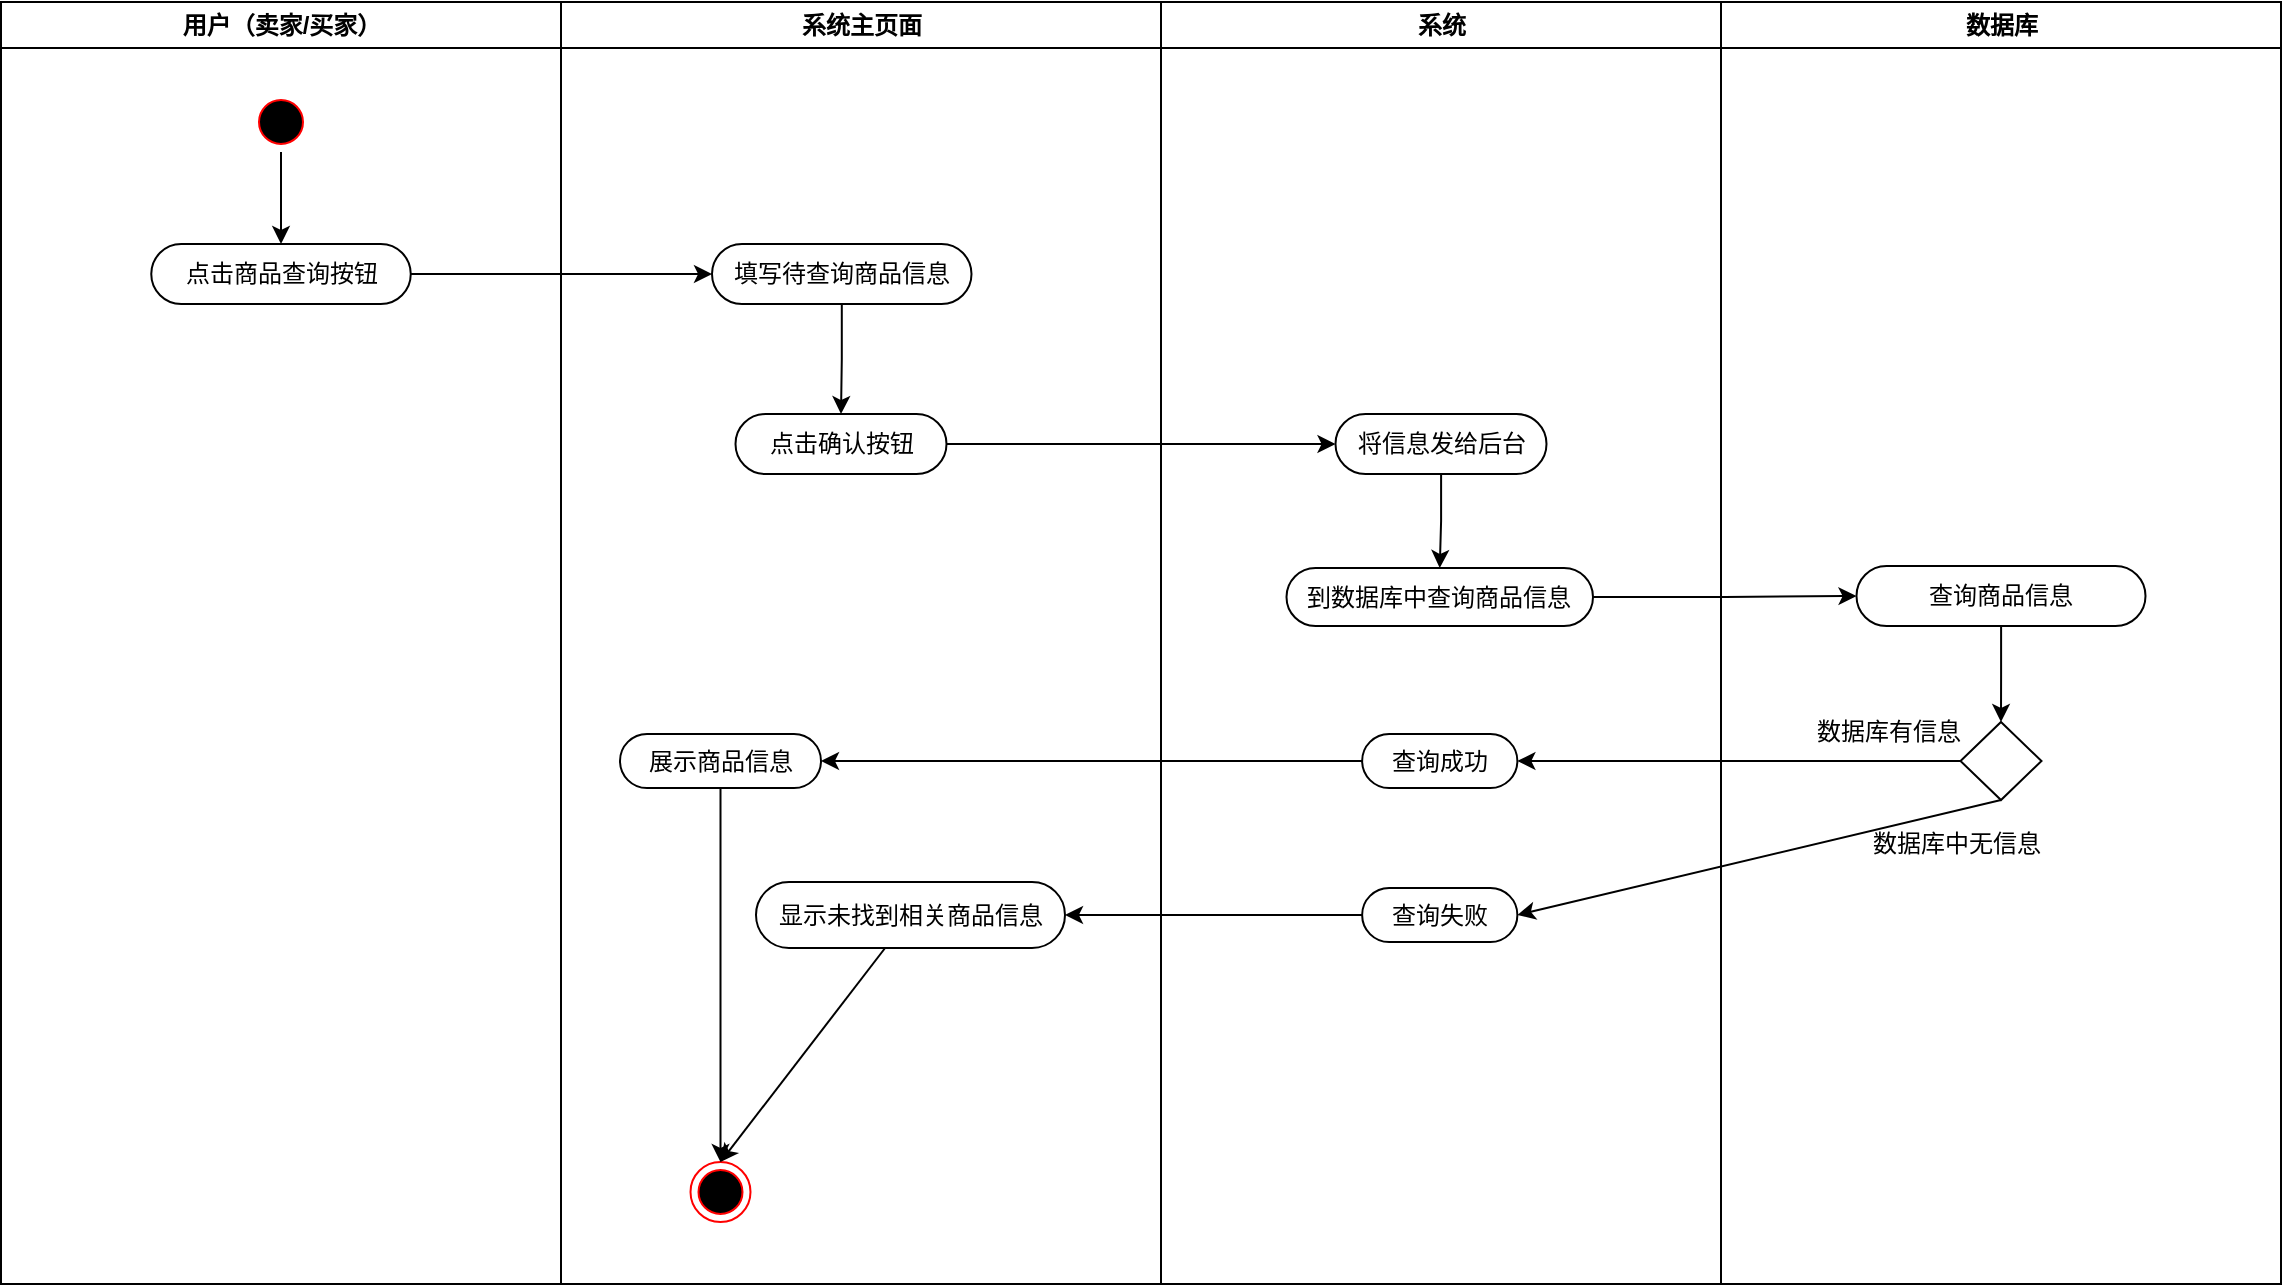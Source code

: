 <mxfile version="17.4.5" type="github">
  <diagram id="IrN0-EmiDBDlybKkzEsl" name="第 1 页">
    <mxGraphModel dx="714" dy="384" grid="0" gridSize="10" guides="1" tooltips="1" connect="1" arrows="1" fold="1" page="1" pageScale="1" pageWidth="1169" pageHeight="827" math="0" shadow="0">
      <root>
        <mxCell id="0" />
        <mxCell id="1" parent="0" />
        <mxCell id="e5c8ljGAw5stQ7XH-v7u-1" value="用户（卖家/买家）" style="swimlane;whiteSpace=wrap" vertex="1" parent="1">
          <mxGeometry x="164.5" y="128" width="280" height="641" as="geometry" />
        </mxCell>
        <mxCell id="e5c8ljGAw5stQ7XH-v7u-2" style="edgeStyle=orthogonalEdgeStyle;rounded=0;orthogonalLoop=1;jettySize=auto;html=1;entryX=0.5;entryY=0;entryDx=0;entryDy=0;" edge="1" parent="e5c8ljGAw5stQ7XH-v7u-1" source="e5c8ljGAw5stQ7XH-v7u-3" target="e5c8ljGAw5stQ7XH-v7u-4">
          <mxGeometry relative="1" as="geometry" />
        </mxCell>
        <mxCell id="e5c8ljGAw5stQ7XH-v7u-3" value="" style="ellipse;shape=startState;fillColor=#000000;strokeColor=#ff0000;" vertex="1" parent="e5c8ljGAw5stQ7XH-v7u-1">
          <mxGeometry x="125" y="45" width="30" height="30" as="geometry" />
        </mxCell>
        <mxCell id="e5c8ljGAw5stQ7XH-v7u-4" value="点击商品查询按钮" style="rounded=1;whiteSpace=wrap;html=1;arcSize=50;" vertex="1" parent="e5c8ljGAw5stQ7XH-v7u-1">
          <mxGeometry x="75.13" y="121" width="129.75" height="30" as="geometry" />
        </mxCell>
        <mxCell id="e5c8ljGAw5stQ7XH-v7u-7" value="系统主页面" style="swimlane;whiteSpace=wrap" vertex="1" parent="1">
          <mxGeometry x="444.5" y="128" width="300" height="641" as="geometry" />
        </mxCell>
        <mxCell id="e5c8ljGAw5stQ7XH-v7u-8" style="edgeStyle=orthogonalEdgeStyle;rounded=0;orthogonalLoop=1;jettySize=auto;html=1;entryX=0.5;entryY=0;entryDx=0;entryDy=0;" edge="1" parent="e5c8ljGAw5stQ7XH-v7u-7" source="e5c8ljGAw5stQ7XH-v7u-9" target="e5c8ljGAw5stQ7XH-v7u-10">
          <mxGeometry relative="1" as="geometry" />
        </mxCell>
        <mxCell id="e5c8ljGAw5stQ7XH-v7u-9" value="填写待查询商品信息" style="rounded=1;whiteSpace=wrap;html=1;arcSize=50;" vertex="1" parent="e5c8ljGAw5stQ7XH-v7u-7">
          <mxGeometry x="75.5" y="121" width="129.75" height="30" as="geometry" />
        </mxCell>
        <mxCell id="e5c8ljGAw5stQ7XH-v7u-10" value="点击确认按钮" style="rounded=1;whiteSpace=wrap;html=1;arcSize=50;" vertex="1" parent="e5c8ljGAw5stQ7XH-v7u-7">
          <mxGeometry x="87.25" y="206" width="105.5" height="30" as="geometry" />
        </mxCell>
        <mxCell id="e5c8ljGAw5stQ7XH-v7u-12" value="" style="ellipse;html=1;shape=endState;fillColor=#000000;strokeColor=#ff0000;" vertex="1" parent="e5c8ljGAw5stQ7XH-v7u-7">
          <mxGeometry x="64.75" y="580" width="30" height="30" as="geometry" />
        </mxCell>
        <mxCell id="e5c8ljGAw5stQ7XH-v7u-44" style="edgeStyle=none;rounded=0;orthogonalLoop=1;jettySize=auto;html=1;entryX=0.5;entryY=0;entryDx=0;entryDy=0;" edge="1" parent="e5c8ljGAw5stQ7XH-v7u-7" source="e5c8ljGAw5stQ7XH-v7u-39" target="e5c8ljGAw5stQ7XH-v7u-12">
          <mxGeometry relative="1" as="geometry" />
        </mxCell>
        <mxCell id="e5c8ljGAw5stQ7XH-v7u-39" value="展示商品信息" style="rounded=1;whiteSpace=wrap;html=1;arcSize=50;" vertex="1" parent="e5c8ljGAw5stQ7XH-v7u-7">
          <mxGeometry x="29.5" y="366" width="100.5" height="27" as="geometry" />
        </mxCell>
        <mxCell id="e5c8ljGAw5stQ7XH-v7u-45" style="edgeStyle=none;rounded=0;orthogonalLoop=1;jettySize=auto;html=1;entryX=0.5;entryY=0;entryDx=0;entryDy=0;" edge="1" parent="e5c8ljGAw5stQ7XH-v7u-7" source="e5c8ljGAw5stQ7XH-v7u-41" target="e5c8ljGAw5stQ7XH-v7u-12">
          <mxGeometry relative="1" as="geometry" />
        </mxCell>
        <mxCell id="e5c8ljGAw5stQ7XH-v7u-41" value="显示未找到相关商品信息" style="rounded=1;whiteSpace=wrap;html=1;arcSize=50;" vertex="1" parent="e5c8ljGAw5stQ7XH-v7u-7">
          <mxGeometry x="97.5" y="440" width="154.5" height="33" as="geometry" />
        </mxCell>
        <mxCell id="e5c8ljGAw5stQ7XH-v7u-15" value="系统" style="swimlane;whiteSpace=wrap" vertex="1" parent="1">
          <mxGeometry x="744.5" y="128" width="280" height="641" as="geometry" />
        </mxCell>
        <mxCell id="e5c8ljGAw5stQ7XH-v7u-30" style="edgeStyle=orthogonalEdgeStyle;rounded=0;orthogonalLoop=1;jettySize=auto;html=1;entryX=0.5;entryY=0;entryDx=0;entryDy=0;" edge="1" parent="e5c8ljGAw5stQ7XH-v7u-15" source="e5c8ljGAw5stQ7XH-v7u-17" target="e5c8ljGAw5stQ7XH-v7u-29">
          <mxGeometry relative="1" as="geometry" />
        </mxCell>
        <mxCell id="e5c8ljGAw5stQ7XH-v7u-17" value="将信息发给后台" style="rounded=1;whiteSpace=wrap;html=1;arcSize=50;" vertex="1" parent="e5c8ljGAw5stQ7XH-v7u-15">
          <mxGeometry x="87.25" y="206" width="105.5" height="30" as="geometry" />
        </mxCell>
        <mxCell id="e5c8ljGAw5stQ7XH-v7u-29" value="到数据库中查询商品信息" style="rounded=1;whiteSpace=wrap;html=1;arcSize=50;" vertex="1" parent="e5c8ljGAw5stQ7XH-v7u-15">
          <mxGeometry x="62.75" y="283" width="153.25" height="29" as="geometry" />
        </mxCell>
        <mxCell id="e5c8ljGAw5stQ7XH-v7u-33" value="查询成功" style="rounded=1;whiteSpace=wrap;html=1;arcSize=50;" vertex="1" parent="e5c8ljGAw5stQ7XH-v7u-15">
          <mxGeometry x="100.57" y="366" width="77.62" height="27" as="geometry" />
        </mxCell>
        <mxCell id="e5c8ljGAw5stQ7XH-v7u-34" value="查询失败" style="rounded=1;whiteSpace=wrap;html=1;arcSize=50;" vertex="1" parent="e5c8ljGAw5stQ7XH-v7u-15">
          <mxGeometry x="100.57" y="443" width="77.62" height="27" as="geometry" />
        </mxCell>
        <mxCell id="e5c8ljGAw5stQ7XH-v7u-21" value="数据库" style="swimlane;whiteSpace=wrap" vertex="1" parent="1">
          <mxGeometry x="1024.5" y="128" width="280" height="641" as="geometry" />
        </mxCell>
        <mxCell id="e5c8ljGAw5stQ7XH-v7u-32" style="edgeStyle=orthogonalEdgeStyle;rounded=0;orthogonalLoop=1;jettySize=auto;html=1;entryX=0.5;entryY=0;entryDx=0;entryDy=0;" edge="1" parent="e5c8ljGAw5stQ7XH-v7u-21" source="e5c8ljGAw5stQ7XH-v7u-22" target="e5c8ljGAw5stQ7XH-v7u-18">
          <mxGeometry relative="1" as="geometry" />
        </mxCell>
        <mxCell id="e5c8ljGAw5stQ7XH-v7u-22" value="查询商品信息" style="rounded=1;whiteSpace=wrap;html=1;arcSize=50;" vertex="1" parent="e5c8ljGAw5stQ7XH-v7u-21">
          <mxGeometry x="67.75" y="282" width="144.5" height="30" as="geometry" />
        </mxCell>
        <mxCell id="e5c8ljGAw5stQ7XH-v7u-18" value="" style="rhombus;whiteSpace=wrap;html=1;" vertex="1" parent="e5c8ljGAw5stQ7XH-v7u-21">
          <mxGeometry x="119.75" y="360" width="40.5" height="39" as="geometry" />
        </mxCell>
        <mxCell id="e5c8ljGAw5stQ7XH-v7u-36" value="数据库有信息" style="text;html=1;align=center;verticalAlign=middle;resizable=0;points=[];autosize=1;strokeColor=none;fillColor=none;" vertex="1" parent="e5c8ljGAw5stQ7XH-v7u-21">
          <mxGeometry x="42.5" y="356" width="82" height="18" as="geometry" />
        </mxCell>
        <mxCell id="e5c8ljGAw5stQ7XH-v7u-38" value="数据库中无信息" style="text;html=1;align=center;verticalAlign=middle;resizable=0;points=[];autosize=1;strokeColor=none;fillColor=none;" vertex="1" parent="e5c8ljGAw5stQ7XH-v7u-21">
          <mxGeometry x="70.5" y="412" width="94" height="18" as="geometry" />
        </mxCell>
        <mxCell id="e5c8ljGAw5stQ7XH-v7u-23" style="edgeStyle=orthogonalEdgeStyle;rounded=0;orthogonalLoop=1;jettySize=auto;html=1;entryX=0;entryY=0.5;entryDx=0;entryDy=0;" edge="1" parent="1" source="e5c8ljGAw5stQ7XH-v7u-4" target="e5c8ljGAw5stQ7XH-v7u-9">
          <mxGeometry relative="1" as="geometry" />
        </mxCell>
        <mxCell id="e5c8ljGAw5stQ7XH-v7u-24" style="edgeStyle=orthogonalEdgeStyle;rounded=0;orthogonalLoop=1;jettySize=auto;html=1;entryX=0;entryY=0.5;entryDx=0;entryDy=0;" edge="1" parent="1" source="e5c8ljGAw5stQ7XH-v7u-10" target="e5c8ljGAw5stQ7XH-v7u-17">
          <mxGeometry relative="1" as="geometry" />
        </mxCell>
        <mxCell id="e5c8ljGAw5stQ7XH-v7u-31" style="edgeStyle=orthogonalEdgeStyle;rounded=0;orthogonalLoop=1;jettySize=auto;html=1;entryX=0;entryY=0.5;entryDx=0;entryDy=0;" edge="1" parent="1" source="e5c8ljGAw5stQ7XH-v7u-29" target="e5c8ljGAw5stQ7XH-v7u-22">
          <mxGeometry relative="1" as="geometry" />
        </mxCell>
        <mxCell id="e5c8ljGAw5stQ7XH-v7u-35" style="edgeStyle=orthogonalEdgeStyle;rounded=0;orthogonalLoop=1;jettySize=auto;html=1;entryX=1;entryY=0.5;entryDx=0;entryDy=0;" edge="1" parent="1" source="e5c8ljGAw5stQ7XH-v7u-18" target="e5c8ljGAw5stQ7XH-v7u-33">
          <mxGeometry relative="1" as="geometry" />
        </mxCell>
        <mxCell id="e5c8ljGAw5stQ7XH-v7u-37" style="rounded=0;orthogonalLoop=1;jettySize=auto;html=1;entryX=1;entryY=0.5;entryDx=0;entryDy=0;exitX=0.5;exitY=1;exitDx=0;exitDy=0;" edge="1" parent="1" source="e5c8ljGAw5stQ7XH-v7u-18" target="e5c8ljGAw5stQ7XH-v7u-34">
          <mxGeometry relative="1" as="geometry" />
        </mxCell>
        <mxCell id="e5c8ljGAw5stQ7XH-v7u-40" style="edgeStyle=none;rounded=0;orthogonalLoop=1;jettySize=auto;html=1;entryX=1;entryY=0.5;entryDx=0;entryDy=0;" edge="1" parent="1" source="e5c8ljGAw5stQ7XH-v7u-33" target="e5c8ljGAw5stQ7XH-v7u-39">
          <mxGeometry relative="1" as="geometry" />
        </mxCell>
        <mxCell id="e5c8ljGAw5stQ7XH-v7u-42" style="edgeStyle=none;rounded=0;orthogonalLoop=1;jettySize=auto;html=1;entryX=1;entryY=0.5;entryDx=0;entryDy=0;" edge="1" parent="1" source="e5c8ljGAw5stQ7XH-v7u-34" target="e5c8ljGAw5stQ7XH-v7u-41">
          <mxGeometry relative="1" as="geometry" />
        </mxCell>
      </root>
    </mxGraphModel>
  </diagram>
</mxfile>
